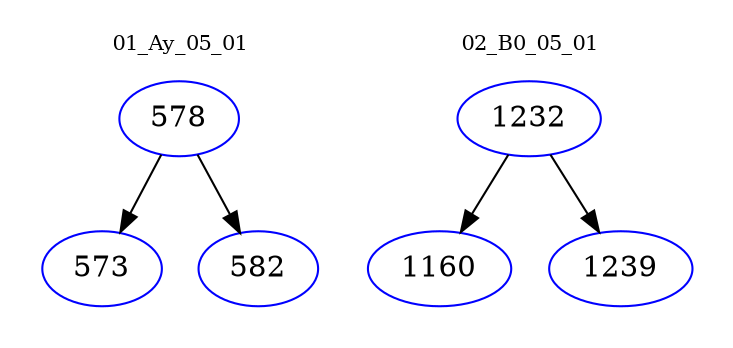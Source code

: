 digraph{
subgraph cluster_0 {
color = white
label = "01_Ay_05_01";
fontsize=10;
T0_578 [label="578", color="blue"]
T0_578 -> T0_573 [color="black"]
T0_573 [label="573", color="blue"]
T0_578 -> T0_582 [color="black"]
T0_582 [label="582", color="blue"]
}
subgraph cluster_1 {
color = white
label = "02_B0_05_01";
fontsize=10;
T1_1232 [label="1232", color="blue"]
T1_1232 -> T1_1160 [color="black"]
T1_1160 [label="1160", color="blue"]
T1_1232 -> T1_1239 [color="black"]
T1_1239 [label="1239", color="blue"]
}
}
